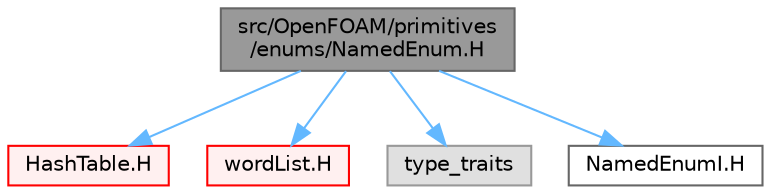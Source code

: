digraph "src/OpenFOAM/primitives/enums/NamedEnum.H"
{
 // LATEX_PDF_SIZE
  bgcolor="transparent";
  edge [fontname=Helvetica,fontsize=10,labelfontname=Helvetica,labelfontsize=10];
  node [fontname=Helvetica,fontsize=10,shape=box,height=0.2,width=0.4];
  Node1 [id="Node000001",label="src/OpenFOAM/primitives\l/enums/NamedEnum.H",height=0.2,width=0.4,color="gray40", fillcolor="grey60", style="filled", fontcolor="black",tooltip=" "];
  Node1 -> Node2 [id="edge1_Node000001_Node000002",color="steelblue1",style="solid",tooltip=" "];
  Node2 [id="Node000002",label="HashTable.H",height=0.2,width=0.4,color="red", fillcolor="#FFF0F0", style="filled",URL="$HashTable_8H.html",tooltip=" "];
  Node1 -> Node84 [id="edge2_Node000001_Node000084",color="steelblue1",style="solid",tooltip=" "];
  Node84 [id="Node000084",label="wordList.H",height=0.2,width=0.4,color="red", fillcolor="#FFF0F0", style="filled",URL="$wordList_8H.html",tooltip=" "];
  Node1 -> Node8 [id="edge3_Node000001_Node000008",color="steelblue1",style="solid",tooltip=" "];
  Node8 [id="Node000008",label="type_traits",height=0.2,width=0.4,color="grey60", fillcolor="#E0E0E0", style="filled",tooltip=" "];
  Node1 -> Node111 [id="edge4_Node000001_Node000111",color="steelblue1",style="solid",tooltip=" "];
  Node111 [id="Node000111",label="NamedEnumI.H",height=0.2,width=0.4,color="grey40", fillcolor="white", style="filled",URL="$NamedEnumI_8H.html",tooltip=" "];
}
